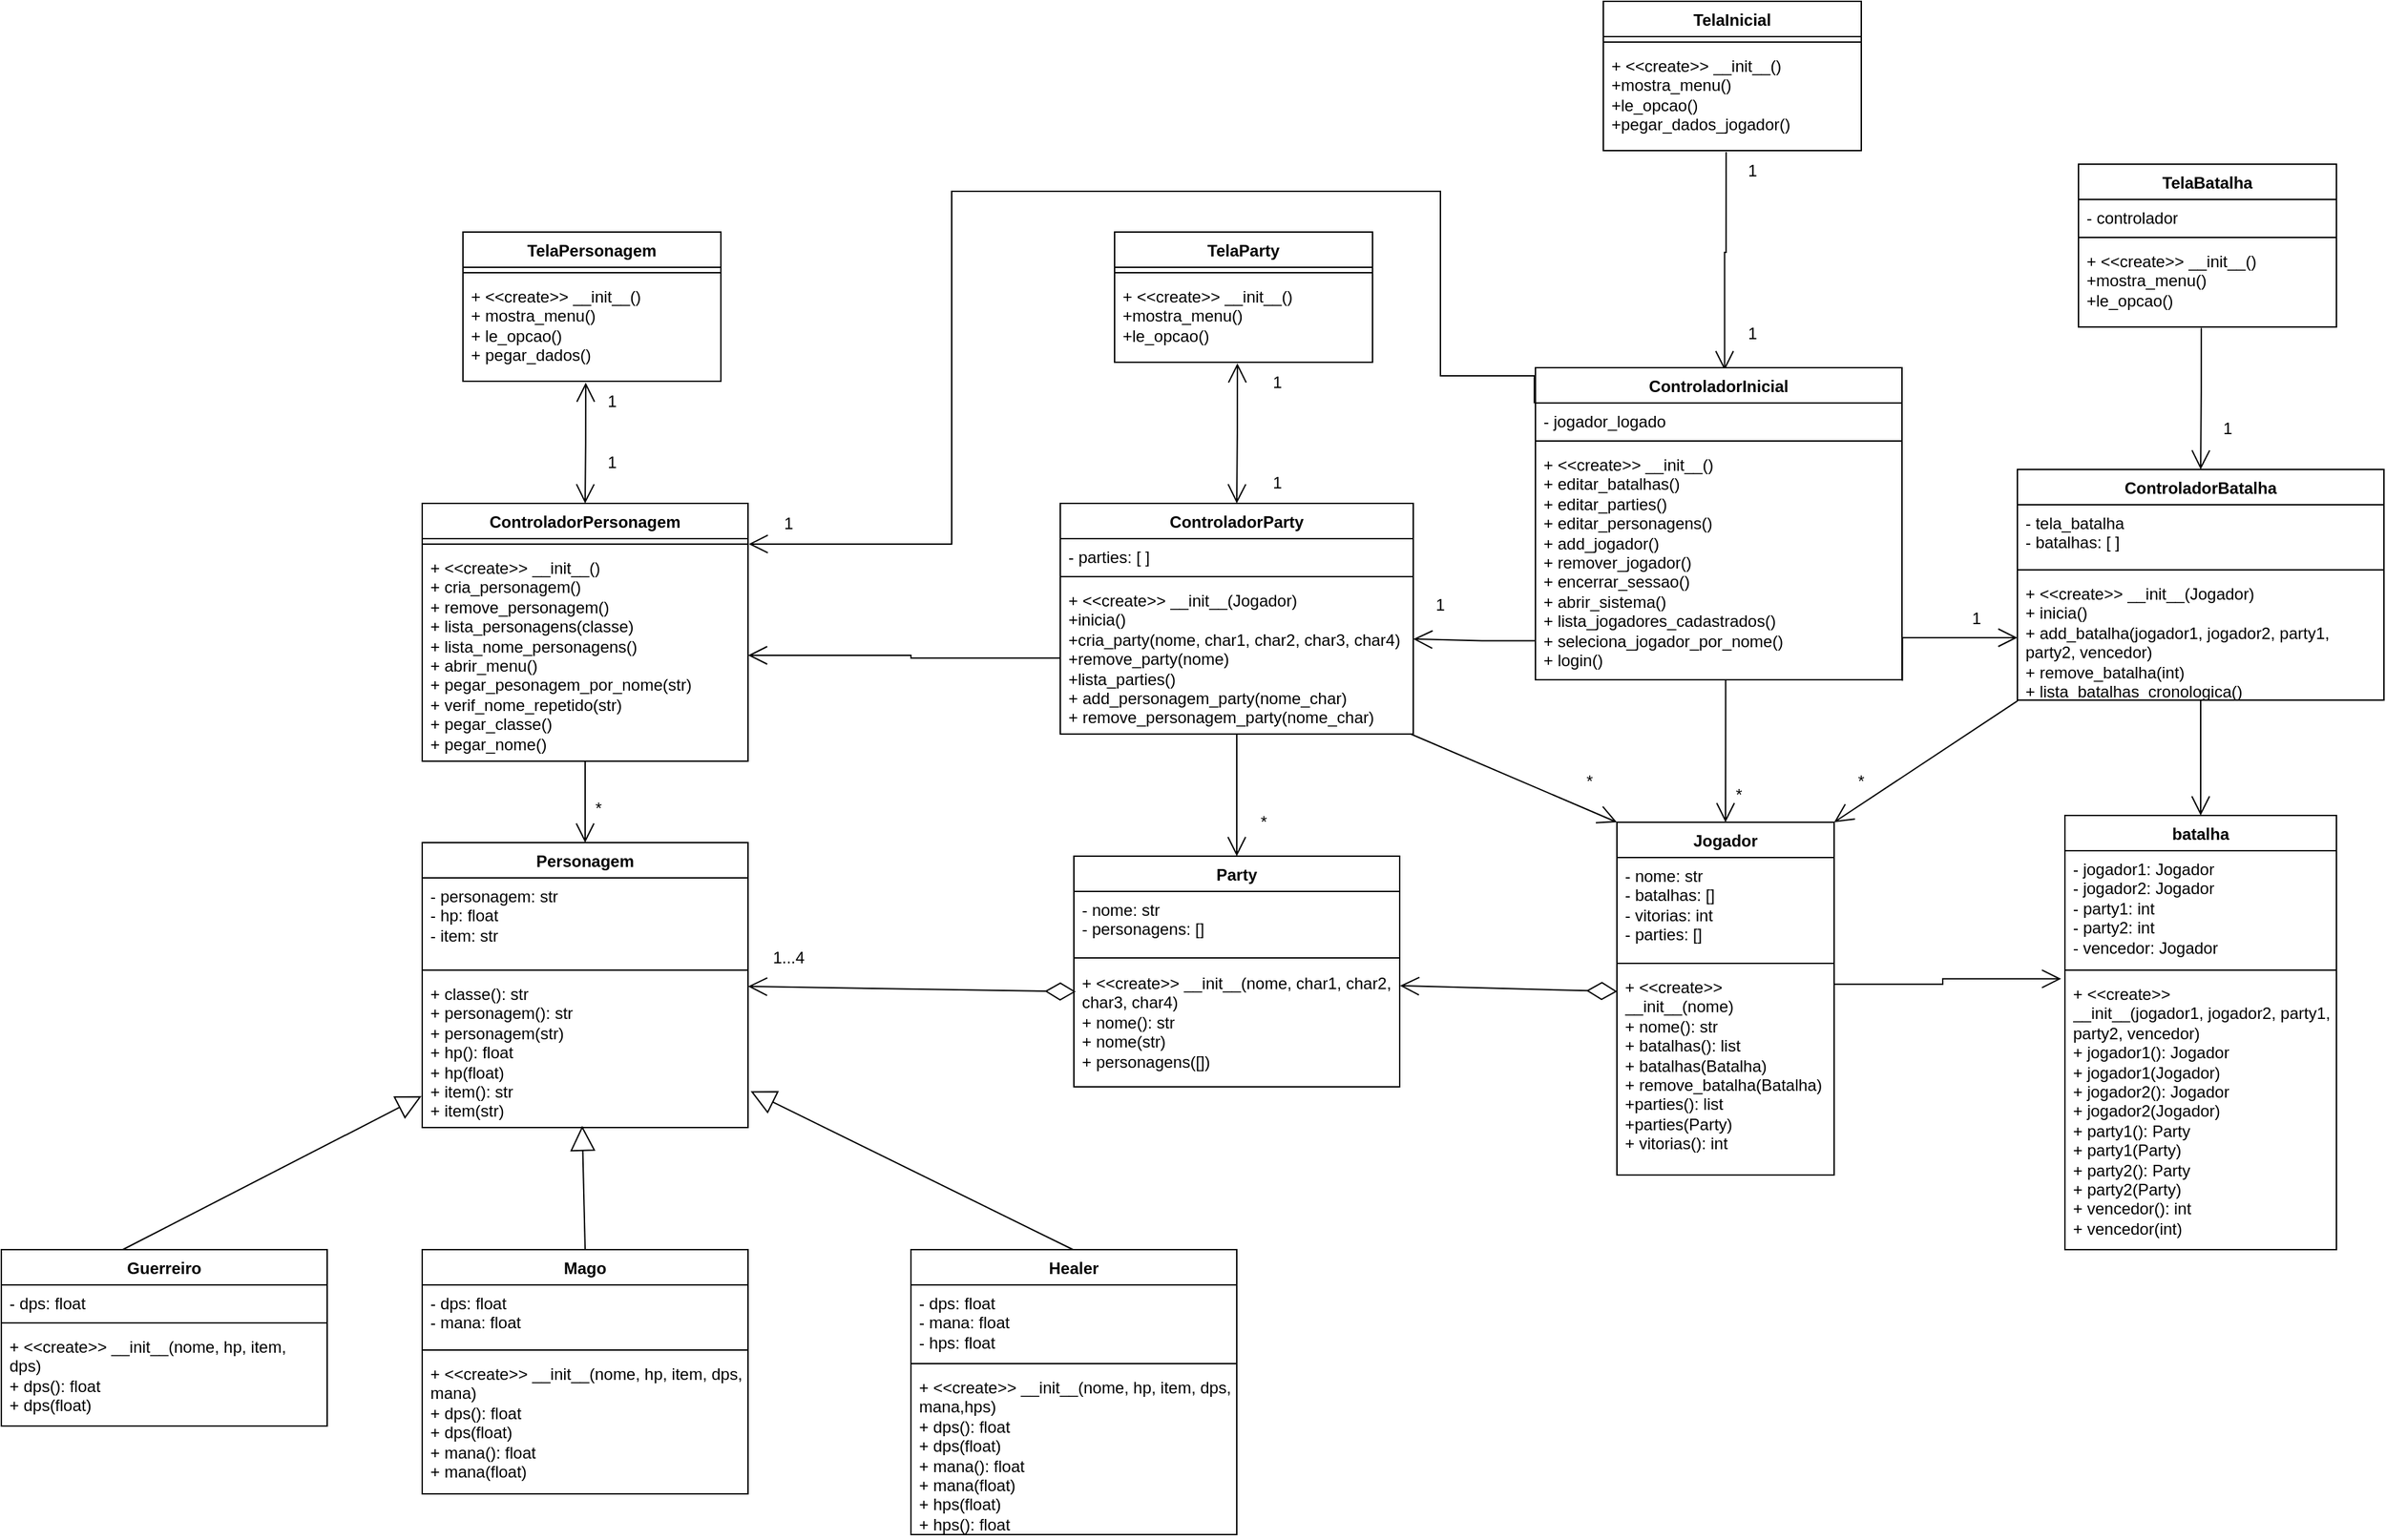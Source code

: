 <mxfile version="24.8.3">
  <diagram name="Page-1" id="9uuTMXfaQPbUBSlBJKwn">
    <mxGraphModel dx="1197" dy="1914" grid="1" gridSize="10" guides="1" tooltips="1" connect="1" arrows="1" fold="1" page="1" pageScale="1" pageWidth="850" pageHeight="1100" math="0" shadow="0">
      <root>
        <mxCell id="0" />
        <mxCell id="1" parent="0" />
        <mxCell id="I01GNPKx7OFhs-Z_X_bF-1" value="Personagem" style="swimlane;fontStyle=1;align=center;verticalAlign=top;childLayout=stackLayout;horizontal=1;startSize=26;horizontalStack=0;resizeParent=1;resizeParentMax=0;resizeLast=0;collapsible=1;marginBottom=0;whiteSpace=wrap;html=1;" parent="1" vertex="1">
          <mxGeometry x="380" y="220" width="240" height="210" as="geometry" />
        </mxCell>
        <mxCell id="I01GNPKx7OFhs-Z_X_bF-2" value="- personagem: str&lt;div&gt;&lt;div&gt;- hp: float&lt;/div&gt;&lt;div&gt;- item: str&lt;/div&gt;&lt;/div&gt;" style="text;strokeColor=none;fillColor=none;align=left;verticalAlign=top;spacingLeft=4;spacingRight=4;overflow=hidden;rotatable=0;points=[[0,0.5],[1,0.5]];portConstraint=eastwest;whiteSpace=wrap;html=1;" parent="I01GNPKx7OFhs-Z_X_bF-1" vertex="1">
          <mxGeometry y="26" width="240" height="64" as="geometry" />
        </mxCell>
        <mxCell id="I01GNPKx7OFhs-Z_X_bF-3" value="" style="line;strokeWidth=1;fillColor=none;align=left;verticalAlign=middle;spacingTop=-1;spacingLeft=3;spacingRight=3;rotatable=0;labelPosition=right;points=[];portConstraint=eastwest;strokeColor=inherit;" parent="I01GNPKx7OFhs-Z_X_bF-1" vertex="1">
          <mxGeometry y="90" width="240" height="8" as="geometry" />
        </mxCell>
        <mxCell id="I01GNPKx7OFhs-Z_X_bF-4" value="&lt;div&gt;&lt;div&gt;+ classe(): str&lt;/div&gt;&lt;/div&gt;&lt;div&gt;+ personagem(): str&lt;/div&gt;&lt;div&gt;+ personagem(str)&lt;/div&gt;&lt;div&gt;+                       hp(): float&lt;div&gt;+             hp(float)&lt;/div&gt;&lt;/div&gt;&lt;div&gt;+     item(): str&lt;div&gt;+   item(str)&lt;/div&gt;&lt;/div&gt;" style="text;strokeColor=none;fillColor=none;align=left;verticalAlign=top;spacingLeft=4;spacingRight=4;overflow=hidden;rotatable=0;points=[[0,0.5],[1,0.5]];portConstraint=eastwest;whiteSpace=wrap;html=1;" parent="I01GNPKx7OFhs-Z_X_bF-1" vertex="1">
          <mxGeometry y="98" width="240" height="112" as="geometry" />
        </mxCell>
        <mxCell id="I01GNPKx7OFhs-Z_X_bF-5" value="Jogador" style="swimlane;fontStyle=1;align=center;verticalAlign=top;childLayout=stackLayout;horizontal=1;startSize=26;horizontalStack=0;resizeParent=1;resizeParentMax=0;resizeLast=0;collapsible=1;marginBottom=0;whiteSpace=wrap;html=1;" parent="1" vertex="1">
          <mxGeometry x="1260" y="205" width="160" height="260" as="geometry" />
        </mxCell>
        <mxCell id="I01GNPKx7OFhs-Z_X_bF-6" value="- nome: str&lt;div&gt;- batalhas: []&lt;/div&gt;&lt;div&gt;- vitorias: int&lt;/div&gt;&lt;div&gt;- parties: []&lt;/div&gt;" style="text;strokeColor=none;fillColor=none;align=left;verticalAlign=top;spacingLeft=4;spacingRight=4;overflow=hidden;rotatable=0;points=[[0,0.5],[1,0.5]];portConstraint=eastwest;whiteSpace=wrap;html=1;" parent="I01GNPKx7OFhs-Z_X_bF-5" vertex="1">
          <mxGeometry y="26" width="160" height="74" as="geometry" />
        </mxCell>
        <mxCell id="I01GNPKx7OFhs-Z_X_bF-7" value="" style="line;strokeWidth=1;fillColor=none;align=left;verticalAlign=middle;spacingTop=-1;spacingLeft=3;spacingRight=3;rotatable=0;labelPosition=right;points=[];portConstraint=eastwest;strokeColor=inherit;" parent="I01GNPKx7OFhs-Z_X_bF-5" vertex="1">
          <mxGeometry y="100" width="160" height="8" as="geometry" />
        </mxCell>
        <mxCell id="I01GNPKx7OFhs-Z_X_bF-8" value="&lt;div&gt;+ &amp;lt;&amp;lt;create&amp;gt;&amp;gt;&lt;/div&gt;&lt;div&gt;&lt;span style=&quot;background-color: initial;&quot;&gt;__init__(nome)&lt;/span&gt;&lt;/div&gt;&lt;div&gt;+ nome(): str&lt;/div&gt;&lt;div&gt;+ batalhas(): list&lt;/div&gt;&lt;div&gt;+ batalhas(Batalha)&lt;br&gt;&lt;/div&gt;&lt;div&gt;+ remove_batalha(Batalha)&lt;/div&gt;&lt;div&gt;+parties(): list&lt;/div&gt;&lt;div&gt;+parties(Party)&lt;br&gt;&lt;/div&gt;&lt;div&gt;+ vitorias(): int&lt;/div&gt;" style="text;strokeColor=none;fillColor=none;align=left;verticalAlign=top;spacingLeft=4;spacingRight=4;overflow=hidden;rotatable=0;points=[[0,0.5],[1,0.5]];portConstraint=eastwest;whiteSpace=wrap;html=1;" parent="I01GNPKx7OFhs-Z_X_bF-5" vertex="1">
          <mxGeometry y="108" width="160" height="152" as="geometry" />
        </mxCell>
        <mxCell id="I01GNPKx7OFhs-Z_X_bF-9" value="Party" style="swimlane;fontStyle=1;align=center;verticalAlign=top;childLayout=stackLayout;horizontal=1;startSize=26;horizontalStack=0;resizeParent=1;resizeParentMax=0;resizeLast=0;collapsible=1;marginBottom=0;whiteSpace=wrap;html=1;" parent="1" vertex="1">
          <mxGeometry x="860" y="230" width="240" height="170" as="geometry" />
        </mxCell>
        <mxCell id="I01GNPKx7OFhs-Z_X_bF-10" value="- nome: str&lt;div&gt;- personagens: []&lt;/div&gt;" style="text;strokeColor=none;fillColor=none;align=left;verticalAlign=top;spacingLeft=4;spacingRight=4;overflow=hidden;rotatable=0;points=[[0,0.5],[1,0.5]];portConstraint=eastwest;whiteSpace=wrap;html=1;" parent="I01GNPKx7OFhs-Z_X_bF-9" vertex="1">
          <mxGeometry y="26" width="240" height="44" as="geometry" />
        </mxCell>
        <mxCell id="I01GNPKx7OFhs-Z_X_bF-11" value="" style="line;strokeWidth=1;fillColor=none;align=left;verticalAlign=middle;spacingTop=-1;spacingLeft=3;spacingRight=3;rotatable=0;labelPosition=right;points=[];portConstraint=eastwest;strokeColor=inherit;" parent="I01GNPKx7OFhs-Z_X_bF-9" vertex="1">
          <mxGeometry y="70" width="240" height="10" as="geometry" />
        </mxCell>
        <mxCell id="I01GNPKx7OFhs-Z_X_bF-12" value="&lt;div&gt;+ &amp;lt;&amp;lt;create&amp;gt;&amp;gt; &lt;span style=&quot;background-color: initial;&quot;&gt;__init__(nome, char1, char2, char3, char4)&lt;/span&gt;&lt;/div&gt;&lt;div&gt;+ nome(): str&lt;/div&gt;&lt;div&gt;+ nome(str)&lt;/div&gt;&lt;div&gt;+ personagens([])&lt;/div&gt;" style="text;strokeColor=none;fillColor=none;align=left;verticalAlign=top;spacingLeft=4;spacingRight=4;overflow=hidden;rotatable=0;points=[[0,0.5],[1,0.5]];portConstraint=eastwest;whiteSpace=wrap;html=1;" parent="I01GNPKx7OFhs-Z_X_bF-9" vertex="1">
          <mxGeometry y="80" width="240" height="90" as="geometry" />
        </mxCell>
        <mxCell id="I01GNPKx7OFhs-Z_X_bF-13" value="batalha" style="swimlane;fontStyle=1;align=center;verticalAlign=top;childLayout=stackLayout;horizontal=1;startSize=26;horizontalStack=0;resizeParent=1;resizeParentMax=0;resizeLast=0;collapsible=1;marginBottom=0;whiteSpace=wrap;html=1;" parent="1" vertex="1">
          <mxGeometry x="1590" y="200" width="200" height="320" as="geometry" />
        </mxCell>
        <mxCell id="I01GNPKx7OFhs-Z_X_bF-14" value="- jogador1: Jogador&lt;div&gt;- jogador2: Jogador&lt;/div&gt;&lt;div&gt;- party1: int&lt;/div&gt;&lt;div&gt;- party2: int&lt;/div&gt;&lt;div&gt;- vencedor: Jogador&lt;/div&gt;&lt;div&gt;&lt;br&gt;&lt;div&gt;&lt;br&gt;&lt;/div&gt;&lt;/div&gt;" style="text;strokeColor=none;fillColor=none;align=left;verticalAlign=top;spacingLeft=4;spacingRight=4;overflow=hidden;rotatable=0;points=[[0,0.5],[1,0.5]];portConstraint=eastwest;whiteSpace=wrap;html=1;" parent="I01GNPKx7OFhs-Z_X_bF-13" vertex="1">
          <mxGeometry y="26" width="200" height="84" as="geometry" />
        </mxCell>
        <mxCell id="I01GNPKx7OFhs-Z_X_bF-15" value="" style="line;strokeWidth=1;fillColor=none;align=left;verticalAlign=middle;spacingTop=-1;spacingLeft=3;spacingRight=3;rotatable=0;labelPosition=right;points=[];portConstraint=eastwest;strokeColor=inherit;" parent="I01GNPKx7OFhs-Z_X_bF-13" vertex="1">
          <mxGeometry y="110" width="200" height="8" as="geometry" />
        </mxCell>
        <mxCell id="I01GNPKx7OFhs-Z_X_bF-16" value="&lt;div&gt;+ &amp;lt;&amp;lt;create&amp;gt;&amp;gt;&lt;/div&gt;&lt;div&gt;&lt;span style=&quot;background-color: initial;&quot;&gt;__init__(jogador1, jogador2, party1, party2, vencedor)&lt;/span&gt;&lt;/div&gt;&lt;div&gt;&lt;span style=&quot;background-color: initial;&quot;&gt;+ jogador1(): Jogador&lt;/span&gt;&lt;/div&gt;+ jogador1(Jogador)&lt;div&gt;+ jogador2(): Jogador&lt;/div&gt;+ jogador2(Jogador)&lt;div&gt;+ party1(): Party&lt;/div&gt;&lt;div&gt;&lt;span style=&quot;background-color: initial;&quot;&gt;+ party1(Party&lt;/span&gt;&lt;span style=&quot;background-color: initial;&quot;&gt;)&lt;/span&gt;&lt;/div&gt;&lt;div&gt;+ party2(): Party&lt;/div&gt;&lt;div&gt;&lt;span style=&quot;background-color: initial;&quot;&gt;+ party2(Party&lt;/span&gt;&lt;span style=&quot;background-color: initial;&quot;&gt;)&lt;/span&gt;&lt;/div&gt;+ vencedor(): int&lt;div&gt;+ vencedor(int)&lt;/div&gt;&lt;div&gt;&lt;br&gt;&lt;div&gt;&lt;br&gt;&lt;/div&gt;&lt;/div&gt;&lt;div&gt;&lt;span style=&quot;background-color: initial;&quot;&gt;&lt;br&gt;&lt;/span&gt;&lt;/div&gt;&lt;div&gt;&lt;span style=&quot;background-color: initial;&quot;&gt;&lt;br&gt;&lt;/span&gt;&lt;/div&gt;" style="text;strokeColor=none;fillColor=none;align=left;verticalAlign=top;spacingLeft=4;spacingRight=4;overflow=hidden;rotatable=0;points=[[0,0.5],[1,0.5]];portConstraint=eastwest;whiteSpace=wrap;html=1;" parent="I01GNPKx7OFhs-Z_X_bF-13" vertex="1">
          <mxGeometry y="118" width="200" height="202" as="geometry" />
        </mxCell>
        <mxCell id="I01GNPKx7OFhs-Z_X_bF-17" value="Guerreiro" style="swimlane;fontStyle=1;align=center;verticalAlign=top;childLayout=stackLayout;horizontal=1;startSize=26;horizontalStack=0;resizeParent=1;resizeParentMax=0;resizeLast=0;collapsible=1;marginBottom=0;whiteSpace=wrap;html=1;" parent="1" vertex="1">
          <mxGeometry x="70" y="520" width="240" height="130" as="geometry" />
        </mxCell>
        <mxCell id="I01GNPKx7OFhs-Z_X_bF-18" value="- dps: float" style="text;strokeColor=none;fillColor=none;align=left;verticalAlign=top;spacingLeft=4;spacingRight=4;overflow=hidden;rotatable=0;points=[[0,0.5],[1,0.5]];portConstraint=eastwest;whiteSpace=wrap;html=1;" parent="I01GNPKx7OFhs-Z_X_bF-17" vertex="1">
          <mxGeometry y="26" width="240" height="24" as="geometry" />
        </mxCell>
        <mxCell id="I01GNPKx7OFhs-Z_X_bF-19" value="" style="line;strokeWidth=1;fillColor=none;align=left;verticalAlign=middle;spacingTop=-1;spacingLeft=3;spacingRight=3;rotatable=0;labelPosition=right;points=[];portConstraint=eastwest;strokeColor=inherit;" parent="I01GNPKx7OFhs-Z_X_bF-17" vertex="1">
          <mxGeometry y="50" width="240" height="8" as="geometry" />
        </mxCell>
        <mxCell id="I01GNPKx7OFhs-Z_X_bF-20" value="&lt;div&gt;+ &amp;lt;&amp;lt;create&amp;gt;&amp;gt; __init__(nome, hp, item, dps)&lt;/div&gt;&lt;div&gt;+ dps(): float&lt;/div&gt;&lt;div&gt;+ dps(float)&lt;/div&gt;" style="text;strokeColor=none;fillColor=none;align=left;verticalAlign=top;spacingLeft=4;spacingRight=4;overflow=hidden;rotatable=0;points=[[0,0.5],[1,0.5]];portConstraint=eastwest;whiteSpace=wrap;html=1;" parent="I01GNPKx7OFhs-Z_X_bF-17" vertex="1">
          <mxGeometry y="58" width="240" height="72" as="geometry" />
        </mxCell>
        <mxCell id="I01GNPKx7OFhs-Z_X_bF-21" value="Mago" style="swimlane;fontStyle=1;align=center;verticalAlign=top;childLayout=stackLayout;horizontal=1;startSize=26;horizontalStack=0;resizeParent=1;resizeParentMax=0;resizeLast=0;collapsible=1;marginBottom=0;whiteSpace=wrap;html=1;" parent="1" vertex="1">
          <mxGeometry x="380" y="520" width="240" height="180" as="geometry" />
        </mxCell>
        <mxCell id="I01GNPKx7OFhs-Z_X_bF-22" value="&lt;div&gt;- dps: float&lt;/div&gt;&lt;div&gt;- mana: float&lt;/div&gt;" style="text;strokeColor=none;fillColor=none;align=left;verticalAlign=top;spacingLeft=4;spacingRight=4;overflow=hidden;rotatable=0;points=[[0,0.5],[1,0.5]];portConstraint=eastwest;whiteSpace=wrap;html=1;" parent="I01GNPKx7OFhs-Z_X_bF-21" vertex="1">
          <mxGeometry y="26" width="240" height="44" as="geometry" />
        </mxCell>
        <mxCell id="I01GNPKx7OFhs-Z_X_bF-23" value="" style="line;strokeWidth=1;fillColor=none;align=left;verticalAlign=middle;spacingTop=-1;spacingLeft=3;spacingRight=3;rotatable=0;labelPosition=right;points=[];portConstraint=eastwest;strokeColor=inherit;" parent="I01GNPKx7OFhs-Z_X_bF-21" vertex="1">
          <mxGeometry y="70" width="240" height="8" as="geometry" />
        </mxCell>
        <mxCell id="I01GNPKx7OFhs-Z_X_bF-24" value="&lt;div&gt;+ &amp;lt;&amp;lt;create&amp;gt;&amp;gt; __init__(nome, hp, item, dps, mana)&lt;/div&gt;&lt;div&gt;+ dps(): float&lt;/div&gt;&lt;div&gt;+ dps(float)&lt;/div&gt;&lt;div&gt;+ mana(): float&lt;/div&gt;&lt;div&gt;+ mana(float)&lt;/div&gt;" style="text;strokeColor=none;fillColor=none;align=left;verticalAlign=top;spacingLeft=4;spacingRight=4;overflow=hidden;rotatable=0;points=[[0,0.5],[1,0.5]];portConstraint=eastwest;whiteSpace=wrap;html=1;" parent="I01GNPKx7OFhs-Z_X_bF-21" vertex="1">
          <mxGeometry y="78" width="240" height="102" as="geometry" />
        </mxCell>
        <mxCell id="I01GNPKx7OFhs-Z_X_bF-25" value="Healer" style="swimlane;fontStyle=1;align=center;verticalAlign=top;childLayout=stackLayout;horizontal=1;startSize=26;horizontalStack=0;resizeParent=1;resizeParentMax=0;resizeLast=0;collapsible=1;marginBottom=0;whiteSpace=wrap;html=1;" parent="1" vertex="1">
          <mxGeometry x="740" y="520" width="240" height="210" as="geometry" />
        </mxCell>
        <mxCell id="I01GNPKx7OFhs-Z_X_bF-26" value="- dps: float&lt;div&gt;- mana: float&lt;/div&gt;&lt;div&gt;- hps: float&lt;/div&gt;" style="text;strokeColor=none;fillColor=none;align=left;verticalAlign=top;spacingLeft=4;spacingRight=4;overflow=hidden;rotatable=0;points=[[0,0.5],[1,0.5]];portConstraint=eastwest;whiteSpace=wrap;html=1;" parent="I01GNPKx7OFhs-Z_X_bF-25" vertex="1">
          <mxGeometry y="26" width="240" height="54" as="geometry" />
        </mxCell>
        <mxCell id="I01GNPKx7OFhs-Z_X_bF-27" value="" style="line;strokeWidth=1;fillColor=none;align=left;verticalAlign=middle;spacingTop=-1;spacingLeft=3;spacingRight=3;rotatable=0;labelPosition=right;points=[];portConstraint=eastwest;strokeColor=inherit;" parent="I01GNPKx7OFhs-Z_X_bF-25" vertex="1">
          <mxGeometry y="80" width="240" height="8" as="geometry" />
        </mxCell>
        <mxCell id="I01GNPKx7OFhs-Z_X_bF-28" value="&lt;div&gt;+ &amp;lt;&amp;lt;create&amp;gt;&amp;gt; __init__(nome, hp, item, dps, mana,hps)&lt;/div&gt;&lt;div&gt;+ dps(): float&lt;/div&gt;&lt;div&gt;+ dps(float)&lt;/div&gt;&lt;div&gt;+ mana(): float&lt;/div&gt;&lt;div&gt;+ mana(float)&lt;/div&gt;&lt;div&gt;+ hps(float)&lt;/div&gt;&lt;div&gt;+ hps(): float&lt;/div&gt;" style="text;strokeColor=none;fillColor=none;align=left;verticalAlign=top;spacingLeft=4;spacingRight=4;overflow=hidden;rotatable=0;points=[[0,0.5],[1,0.5]];portConstraint=eastwest;whiteSpace=wrap;html=1;" parent="I01GNPKx7OFhs-Z_X_bF-25" vertex="1">
          <mxGeometry y="88" width="240" height="122" as="geometry" />
        </mxCell>
        <mxCell id="I01GNPKx7OFhs-Z_X_bF-29" value="" style="endArrow=block;endSize=16;endFill=0;html=1;rounded=0;exitX=0.5;exitY=0;exitDx=0;exitDy=0;entryX=0.491;entryY=0.989;entryDx=0;entryDy=0;entryPerimeter=0;" parent="1" source="I01GNPKx7OFhs-Z_X_bF-21" target="I01GNPKx7OFhs-Z_X_bF-4" edge="1">
          <mxGeometry x="0.096" width="160" relative="1" as="geometry">
            <mxPoint x="510" y="520" as="sourcePoint" />
            <mxPoint x="500" y="447" as="targetPoint" />
            <mxPoint as="offset" />
          </mxGeometry>
        </mxCell>
        <mxCell id="I01GNPKx7OFhs-Z_X_bF-30" value="" style="endArrow=block;endSize=16;endFill=0;html=1;rounded=0;exitX=0.5;exitY=0;exitDx=0;exitDy=0;entryX=1.008;entryY=0.761;entryDx=0;entryDy=0;entryPerimeter=0;" parent="1" target="I01GNPKx7OFhs-Z_X_bF-4" edge="1">
          <mxGeometry x="0.096" width="160" relative="1" as="geometry">
            <mxPoint x="859.41" y="520" as="sourcePoint" />
            <mxPoint x="859.41" y="447" as="targetPoint" />
            <mxPoint as="offset" />
          </mxGeometry>
        </mxCell>
        <mxCell id="I01GNPKx7OFhs-Z_X_bF-31" value="" style="endArrow=block;endSize=16;endFill=0;html=1;rounded=0;exitX=0.5;exitY=0;exitDx=0;exitDy=0;entryX=-0.002;entryY=0.793;entryDx=0;entryDy=0;entryPerimeter=0;" parent="1" target="I01GNPKx7OFhs-Z_X_bF-4" edge="1">
          <mxGeometry x="0.096" width="160" relative="1" as="geometry">
            <mxPoint x="159.41" y="520" as="sourcePoint" />
            <mxPoint x="380" y="420" as="targetPoint" />
            <mxPoint as="offset" />
          </mxGeometry>
        </mxCell>
        <mxCell id="I01GNPKx7OFhs-Z_X_bF-33" value="" style="endArrow=open;endFill=1;endSize=12;html=1;rounded=0;exitX=0.006;exitY=0.221;exitDx=0;exitDy=0;exitPerimeter=0;entryX=1;entryY=0.071;entryDx=0;entryDy=0;entryPerimeter=0;startArrow=diamondThin;startFill=0;startSize=20;" parent="1" source="I01GNPKx7OFhs-Z_X_bF-12" target="I01GNPKx7OFhs-Z_X_bF-4" edge="1">
          <mxGeometry width="160" relative="1" as="geometry">
            <mxPoint x="620" y="310" as="sourcePoint" />
            <mxPoint x="660" y="250" as="targetPoint" />
          </mxGeometry>
        </mxCell>
        <mxCell id="eBic_lKVfTuGBOPK4Cbq-3" value="1...4" style="text;html=1;align=center;verticalAlign=middle;whiteSpace=wrap;rounded=0;" parent="1" vertex="1">
          <mxGeometry x="620" y="290" width="60" height="30" as="geometry" />
        </mxCell>
        <mxCell id="eBic_lKVfTuGBOPK4Cbq-4" value="" style="endArrow=diamondThin;startArrow=open;html=1;rounded=0;entryX=0.002;entryY=0.11;entryDx=0;entryDy=0;entryPerimeter=0;exitX=1.001;exitY=0.172;exitDx=0;exitDy=0;exitPerimeter=0;endFill=0;endSize=20;startFill=0;startSize=12;" parent="1" source="I01GNPKx7OFhs-Z_X_bF-12" target="I01GNPKx7OFhs-Z_X_bF-8" edge="1">
          <mxGeometry width="50" height="50" relative="1" as="geometry">
            <mxPoint x="1090" y="370" as="sourcePoint" />
            <mxPoint x="1140" y="320" as="targetPoint" />
          </mxGeometry>
        </mxCell>
        <mxCell id="eBic_lKVfTuGBOPK4Cbq-9" style="edgeStyle=orthogonalEdgeStyle;rounded=0;orthogonalLoop=1;jettySize=auto;html=1;exitX=0.997;exitY=0.075;exitDx=0;exitDy=0;endArrow=open;endFill=0;startSize=12;endSize=12;exitPerimeter=0;entryX=-0.014;entryY=0.012;entryDx=0;entryDy=0;entryPerimeter=0;" parent="1" source="I01GNPKx7OFhs-Z_X_bF-8" target="I01GNPKx7OFhs-Z_X_bF-16" edge="1">
          <mxGeometry relative="1" as="geometry">
            <mxPoint x="1420" y="310" as="sourcePoint" />
            <mxPoint x="1590" y="310" as="targetPoint" />
          </mxGeometry>
        </mxCell>
        <mxCell id="eBic_lKVfTuGBOPK4Cbq-13" value="TelaPersonagem" style="swimlane;fontStyle=1;align=center;verticalAlign=top;childLayout=stackLayout;horizontal=1;startSize=26;horizontalStack=0;resizeParent=1;resizeParentMax=0;resizeLast=0;collapsible=1;marginBottom=0;whiteSpace=wrap;html=1;" parent="1" vertex="1">
          <mxGeometry x="410" y="-230" width="190" height="110" as="geometry" />
        </mxCell>
        <mxCell id="eBic_lKVfTuGBOPK4Cbq-15" value="" style="line;strokeWidth=1;fillColor=none;align=left;verticalAlign=middle;spacingTop=-1;spacingLeft=3;spacingRight=3;rotatable=0;labelPosition=right;points=[];portConstraint=eastwest;strokeColor=inherit;" parent="eBic_lKVfTuGBOPK4Cbq-13" vertex="1">
          <mxGeometry y="26" width="190" height="8" as="geometry" />
        </mxCell>
        <mxCell id="eBic_lKVfTuGBOPK4Cbq-16" value="&lt;div&gt;+ &amp;lt;&amp;lt;create&amp;gt;&amp;gt; &lt;span style=&quot;background-color: initial;&quot;&gt;__init__()&lt;/span&gt;&lt;/div&gt;&lt;div&gt;+ mostra_menu()&lt;/div&gt;&lt;div&gt;&lt;div&gt;+ le_opcao()&lt;/div&gt;&lt;div&gt;+ pegar_dados()&lt;br&gt;&lt;/div&gt;&lt;/div&gt;&lt;div&gt;&lt;br&gt;&lt;/div&gt;" style="text;strokeColor=none;fillColor=none;align=left;verticalAlign=top;spacingLeft=4;spacingRight=4;overflow=hidden;rotatable=0;points=[[0,0.5],[1,0.5]];portConstraint=eastwest;whiteSpace=wrap;html=1;" parent="eBic_lKVfTuGBOPK4Cbq-13" vertex="1">
          <mxGeometry y="34" width="190" height="76" as="geometry" />
        </mxCell>
        <mxCell id="eBic_lKVfTuGBOPK4Cbq-17" value="ControladorPersonagem" style="swimlane;fontStyle=1;align=center;verticalAlign=top;childLayout=stackLayout;horizontal=1;startSize=26;horizontalStack=0;resizeParent=1;resizeParentMax=0;resizeLast=0;collapsible=1;marginBottom=0;whiteSpace=wrap;html=1;" parent="1" vertex="1">
          <mxGeometry x="380" y="-30" width="240" height="190" as="geometry" />
        </mxCell>
        <mxCell id="eBic_lKVfTuGBOPK4Cbq-19" value="" style="line;strokeWidth=1;fillColor=none;align=left;verticalAlign=middle;spacingTop=-1;spacingLeft=3;spacingRight=3;rotatable=0;labelPosition=right;points=[];portConstraint=eastwest;strokeColor=inherit;" parent="eBic_lKVfTuGBOPK4Cbq-17" vertex="1">
          <mxGeometry y="26" width="240" height="8" as="geometry" />
        </mxCell>
        <mxCell id="eBic_lKVfTuGBOPK4Cbq-20" value="&lt;div&gt;+ &amp;lt;&amp;lt;create&amp;gt;&amp;gt; &lt;span style=&quot;background-color: initial;&quot;&gt;__init__()&lt;/span&gt;&lt;/div&gt;&lt;div&gt;+ cria_personagem()&lt;/div&gt;&lt;div&gt;&lt;div&gt;+ remove_personagem()&lt;/div&gt;&lt;div&gt;+ lista_personagens(classe)&lt;/div&gt;&lt;div&gt;+ lista_nome_personagens()&lt;/div&gt;&lt;div&gt;+ abrir_menu()&lt;/div&gt;&lt;div&gt;+ pegar_pesonagem_por_nome(str)&lt;/div&gt;&lt;div&gt;+ verif_nome_repetido(str)&lt;/div&gt;&lt;div&gt;+ pegar_classe()&lt;/div&gt;&lt;div&gt;+ pegar_nome()&lt;br&gt;&lt;/div&gt;&lt;/div&gt;&lt;div&gt;&lt;br&gt;&lt;/div&gt;" style="text;strokeColor=none;fillColor=none;align=left;verticalAlign=top;spacingLeft=4;spacingRight=4;overflow=hidden;rotatable=0;points=[[0,0.5],[1,0.5]];portConstraint=eastwest;whiteSpace=wrap;html=1;" parent="eBic_lKVfTuGBOPK4Cbq-17" vertex="1">
          <mxGeometry y="34" width="240" height="156" as="geometry" />
        </mxCell>
        <mxCell id="eBic_lKVfTuGBOPK4Cbq-21" style="edgeStyle=orthogonalEdgeStyle;rounded=0;orthogonalLoop=1;jettySize=auto;html=1;exitX=0.5;exitY=1;exitDx=0;exitDy=0;endArrow=open;endFill=0;startSize=12;endSize=12;" parent="1" source="eBic_lKVfTuGBOPK4Cbq-17" target="I01GNPKx7OFhs-Z_X_bF-1" edge="1">
          <mxGeometry relative="1" as="geometry">
            <mxPoint x="430" y="180" as="sourcePoint" />
            <mxPoint x="600" y="180" as="targetPoint" />
          </mxGeometry>
        </mxCell>
        <mxCell id="eBic_lKVfTuGBOPK4Cbq-22" style="edgeStyle=orthogonalEdgeStyle;rounded=0;orthogonalLoop=1;jettySize=auto;html=1;exitX=0.476;exitY=1.013;exitDx=0;exitDy=0;endArrow=open;endFill=0;startSize=12;endSize=12;exitPerimeter=0;entryX=0.5;entryY=0;entryDx=0;entryDy=0;startArrow=open;startFill=0;" parent="1" source="eBic_lKVfTuGBOPK4Cbq-16" target="eBic_lKVfTuGBOPK4Cbq-17" edge="1">
          <mxGeometry relative="1" as="geometry">
            <mxPoint x="499.66" y="-120" as="sourcePoint" />
            <mxPoint x="500" y="-50" as="targetPoint" />
          </mxGeometry>
        </mxCell>
        <mxCell id="eBic_lKVfTuGBOPK4Cbq-33" value="TelaParty" style="swimlane;fontStyle=1;align=center;verticalAlign=top;childLayout=stackLayout;horizontal=1;startSize=26;horizontalStack=0;resizeParent=1;resizeParentMax=0;resizeLast=0;collapsible=1;marginBottom=0;whiteSpace=wrap;html=1;" parent="1" vertex="1">
          <mxGeometry x="890" y="-230" width="190" height="96" as="geometry" />
        </mxCell>
        <mxCell id="eBic_lKVfTuGBOPK4Cbq-35" value="" style="line;strokeWidth=1;fillColor=none;align=left;verticalAlign=middle;spacingTop=-1;spacingLeft=3;spacingRight=3;rotatable=0;labelPosition=right;points=[];portConstraint=eastwest;strokeColor=inherit;" parent="eBic_lKVfTuGBOPK4Cbq-33" vertex="1">
          <mxGeometry y="26" width="190" height="8" as="geometry" />
        </mxCell>
        <mxCell id="eBic_lKVfTuGBOPK4Cbq-36" value="&lt;div&gt;+ &amp;lt;&amp;lt;create&amp;gt;&amp;gt; &lt;span style=&quot;background-color: initial;&quot;&gt;__init__()&lt;/span&gt;&lt;/div&gt;&lt;div&gt;+mostra_menu()&lt;/div&gt;&lt;div&gt;&lt;div&gt;+le_opcao()&lt;/div&gt;&lt;/div&gt;&lt;div&gt;&lt;br&gt;&lt;/div&gt;" style="text;strokeColor=none;fillColor=none;align=left;verticalAlign=top;spacingLeft=4;spacingRight=4;overflow=hidden;rotatable=0;points=[[0,0.5],[1,0.5]];portConstraint=eastwest;whiteSpace=wrap;html=1;" parent="eBic_lKVfTuGBOPK4Cbq-33" vertex="1">
          <mxGeometry y="34" width="190" height="62" as="geometry" />
        </mxCell>
        <mxCell id="eBic_lKVfTuGBOPK4Cbq-37" value="ControladorParty" style="swimlane;fontStyle=1;align=center;verticalAlign=top;childLayout=stackLayout;horizontal=1;startSize=26;horizontalStack=0;resizeParent=1;resizeParentMax=0;resizeLast=0;collapsible=1;marginBottom=0;whiteSpace=wrap;html=1;" parent="1" vertex="1">
          <mxGeometry x="850" y="-30" width="260" height="170" as="geometry" />
        </mxCell>
        <mxCell id="eBic_lKVfTuGBOPK4Cbq-38" value="&lt;div&gt;- parties: [ ]&lt;/div&gt;" style="text;strokeColor=none;fillColor=none;align=left;verticalAlign=top;spacingLeft=4;spacingRight=4;overflow=hidden;rotatable=0;points=[[0,0.5],[1,0.5]];portConstraint=eastwest;whiteSpace=wrap;html=1;" parent="eBic_lKVfTuGBOPK4Cbq-37" vertex="1">
          <mxGeometry y="26" width="260" height="24" as="geometry" />
        </mxCell>
        <mxCell id="eBic_lKVfTuGBOPK4Cbq-39" value="" style="line;strokeWidth=1;fillColor=none;align=left;verticalAlign=middle;spacingTop=-1;spacingLeft=3;spacingRight=3;rotatable=0;labelPosition=right;points=[];portConstraint=eastwest;strokeColor=inherit;" parent="eBic_lKVfTuGBOPK4Cbq-37" vertex="1">
          <mxGeometry y="50" width="260" height="8" as="geometry" />
        </mxCell>
        <mxCell id="eBic_lKVfTuGBOPK4Cbq-40" value="&lt;div&gt;+ &amp;lt;&amp;lt;create&amp;gt;&amp;gt; &lt;span style=&quot;background-color: initial;&quot;&gt;__init__(Jogador)&lt;/span&gt;&lt;/div&gt;&lt;div&gt;&lt;span style=&quot;background-color: initial;&quot;&gt;+inicia()&lt;br&gt;&lt;/span&gt;&lt;/div&gt;&lt;div&gt;+cria_party(&lt;span style=&quot;background-color: initial;&quot;&gt;nome, char1, char2, char3, char4&lt;/span&gt;)&lt;/div&gt;&lt;div&gt;&lt;div&gt;+remove_party(nome)&lt;/div&gt;&lt;div&gt;+lista_parties()&lt;/div&gt;&lt;div&gt;&lt;div&gt;+ add_personagem_party(nome_char)&lt;/div&gt;&lt;div&gt;+ remove_personagem_party(nome_char)&lt;/div&gt;&lt;/div&gt;&lt;/div&gt;&lt;div&gt;&lt;br&gt;&lt;/div&gt;" style="text;strokeColor=none;fillColor=none;align=left;verticalAlign=top;spacingLeft=4;spacingRight=4;overflow=hidden;rotatable=0;points=[[0,0.5],[1,0.5]];portConstraint=eastwest;whiteSpace=wrap;html=1;" parent="eBic_lKVfTuGBOPK4Cbq-37" vertex="1">
          <mxGeometry y="58" width="260" height="112" as="geometry" />
        </mxCell>
        <mxCell id="eBic_lKVfTuGBOPK4Cbq-41" style="edgeStyle=orthogonalEdgeStyle;rounded=0;orthogonalLoop=1;jettySize=auto;html=1;exitX=0.5;exitY=1;exitDx=0;exitDy=0;endArrow=open;endFill=0;startSize=12;endSize=12;entryX=0.5;entryY=0;entryDx=0;entryDy=0;" parent="1" source="eBic_lKVfTuGBOPK4Cbq-37" target="I01GNPKx7OFhs-Z_X_bF-9" edge="1">
          <mxGeometry relative="1" as="geometry">
            <mxPoint x="910" y="150" as="sourcePoint" />
            <mxPoint x="980" y="190" as="targetPoint" />
          </mxGeometry>
        </mxCell>
        <mxCell id="eBic_lKVfTuGBOPK4Cbq-42" style="edgeStyle=orthogonalEdgeStyle;rounded=0;orthogonalLoop=1;jettySize=auto;html=1;exitX=0.476;exitY=1.013;exitDx=0;exitDy=0;endArrow=open;endFill=0;startSize=12;endSize=12;exitPerimeter=0;entryX=0.5;entryY=0;entryDx=0;entryDy=0;startArrow=open;startFill=0;" parent="1" source="eBic_lKVfTuGBOPK4Cbq-36" target="eBic_lKVfTuGBOPK4Cbq-37" edge="1">
          <mxGeometry relative="1" as="geometry">
            <mxPoint x="979.66" y="-140" as="sourcePoint" />
            <mxPoint x="980" y="-70" as="targetPoint" />
          </mxGeometry>
        </mxCell>
        <mxCell id="eBic_lKVfTuGBOPK4Cbq-43" style="edgeStyle=orthogonalEdgeStyle;rounded=0;orthogonalLoop=1;jettySize=auto;html=1;exitX=0;exitY=0.5;exitDx=0;exitDy=0;entryX=1;entryY=0.5;entryDx=0;entryDy=0;endArrow=open;endFill=0;endSize=12;" parent="1" source="eBic_lKVfTuGBOPK4Cbq-40" target="eBic_lKVfTuGBOPK4Cbq-20" edge="1">
          <mxGeometry relative="1" as="geometry" />
        </mxCell>
        <mxCell id="eBic_lKVfTuGBOPK4Cbq-45" value="TelaInicial" style="swimlane;fontStyle=1;align=center;verticalAlign=top;childLayout=stackLayout;horizontal=1;startSize=26;horizontalStack=0;resizeParent=1;resizeParentMax=0;resizeLast=0;collapsible=1;marginBottom=0;whiteSpace=wrap;html=1;" parent="1" vertex="1">
          <mxGeometry x="1250" y="-400" width="190" height="110" as="geometry" />
        </mxCell>
        <mxCell id="eBic_lKVfTuGBOPK4Cbq-47" value="" style="line;strokeWidth=1;fillColor=none;align=left;verticalAlign=middle;spacingTop=-1;spacingLeft=3;spacingRight=3;rotatable=0;labelPosition=right;points=[];portConstraint=eastwest;strokeColor=inherit;" parent="eBic_lKVfTuGBOPK4Cbq-45" vertex="1">
          <mxGeometry y="26" width="190" height="8" as="geometry" />
        </mxCell>
        <mxCell id="eBic_lKVfTuGBOPK4Cbq-48" value="&lt;div&gt;+ &amp;lt;&amp;lt;create&amp;gt;&amp;gt; &lt;span style=&quot;background-color: initial;&quot;&gt;__init__()&lt;/span&gt;&lt;/div&gt;&lt;div&gt;+mostra_menu()&lt;/div&gt;&lt;div&gt;&lt;div&gt;+le_opcao()&lt;/div&gt;&lt;div&gt;+pegar_dados_jogador()&lt;br&gt;&lt;/div&gt;&lt;/div&gt;&lt;div&gt;&lt;br&gt;&lt;/div&gt;" style="text;strokeColor=none;fillColor=none;align=left;verticalAlign=top;spacingLeft=4;spacingRight=4;overflow=hidden;rotatable=0;points=[[0,0.5],[1,0.5]];portConstraint=eastwest;whiteSpace=wrap;html=1;" parent="eBic_lKVfTuGBOPK4Cbq-45" vertex="1">
          <mxGeometry y="34" width="190" height="76" as="geometry" />
        </mxCell>
        <mxCell id="yAO3FtN4ykVMbS2yJCu1-6" style="edgeStyle=orthogonalEdgeStyle;rounded=0;orthogonalLoop=1;jettySize=auto;html=1;exitX=-0.003;exitY=0.01;exitDx=0;exitDy=0;entryX=1.002;entryY=0.264;entryDx=0;entryDy=0;entryPerimeter=0;endArrow=open;endFill=0;startSize=12;endSize=12;exitPerimeter=0;" parent="1" source="yAO3FtN4ykVMbS2yJCu1-12" edge="1">
          <mxGeometry relative="1" as="geometry">
            <mxPoint x="620.48" y="-0.024" as="targetPoint" />
            <mxPoint x="1210" y="-114.5" as="sourcePoint" />
            <Array as="points">
              <mxPoint x="1130" y="-124" />
              <mxPoint x="1130" y="-260" />
              <mxPoint x="770" y="-260" />
              <mxPoint x="770" />
            </Array>
          </mxGeometry>
        </mxCell>
        <mxCell id="eBic_lKVfTuGBOPK4Cbq-53" style="edgeStyle=orthogonalEdgeStyle;rounded=0;orthogonalLoop=1;jettySize=auto;html=1;exitX=0.519;exitY=0.999;exitDx=0;exitDy=0;endArrow=open;endFill=0;startSize=12;endSize=12;entryX=0.5;entryY=0;entryDx=0;entryDy=0;exitPerimeter=0;" parent="1" source="yAO3FtN4ykVMbS2yJCu1-14" edge="1">
          <mxGeometry relative="1" as="geometry">
            <mxPoint x="1340" y="7" as="sourcePoint" />
            <mxPoint x="1340" y="205" as="targetPoint" />
          </mxGeometry>
        </mxCell>
        <mxCell id="eBic_lKVfTuGBOPK4Cbq-54" style="edgeStyle=orthogonalEdgeStyle;rounded=0;orthogonalLoop=1;jettySize=auto;html=1;exitX=0.476;exitY=1.013;exitDx=0;exitDy=0;endArrow=open;endFill=0;startSize=12;endSize=12;exitPerimeter=0;entryX=0.516;entryY=0.008;entryDx=0;entryDy=0;entryPerimeter=0;" parent="1" source="eBic_lKVfTuGBOPK4Cbq-48" target="yAO3FtN4ykVMbS2yJCu1-11" edge="1">
          <mxGeometry relative="1" as="geometry">
            <mxPoint x="1339.66" y="-165" as="sourcePoint" />
            <mxPoint x="1340" y="-155.0" as="targetPoint" />
          </mxGeometry>
        </mxCell>
        <mxCell id="eBic_lKVfTuGBOPK4Cbq-55" style="edgeStyle=orthogonalEdgeStyle;rounded=0;orthogonalLoop=1;jettySize=auto;html=1;exitX=-0.001;exitY=0.833;exitDx=0;exitDy=0;endArrow=open;endFill=0;startSize=12;endSize=12;entryX=1;entryY=0.5;entryDx=0;entryDy=0;startArrow=none;startFill=0;exitPerimeter=0;" parent="1" source="yAO3FtN4ykVMbS2yJCu1-14" edge="1">
          <mxGeometry relative="1" as="geometry">
            <mxPoint x="1210" y="70" as="sourcePoint" />
            <mxPoint x="1110" y="70" as="targetPoint" />
          </mxGeometry>
        </mxCell>
        <mxCell id="eBic_lKVfTuGBOPK4Cbq-56" value="TelaBatalha" style="swimlane;fontStyle=1;align=center;verticalAlign=top;childLayout=stackLayout;horizontal=1;startSize=26;horizontalStack=0;resizeParent=1;resizeParentMax=0;resizeLast=0;collapsible=1;marginBottom=0;whiteSpace=wrap;html=1;" parent="1" vertex="1">
          <mxGeometry x="1600" y="-280" width="190" height="120" as="geometry" />
        </mxCell>
        <mxCell id="eBic_lKVfTuGBOPK4Cbq-57" value="- controlador" style="text;strokeColor=none;fillColor=none;align=left;verticalAlign=top;spacingLeft=4;spacingRight=4;overflow=hidden;rotatable=0;points=[[0,0.5],[1,0.5]];portConstraint=eastwest;whiteSpace=wrap;html=1;" parent="eBic_lKVfTuGBOPK4Cbq-56" vertex="1">
          <mxGeometry y="26" width="190" height="24" as="geometry" />
        </mxCell>
        <mxCell id="eBic_lKVfTuGBOPK4Cbq-58" value="" style="line;strokeWidth=1;fillColor=none;align=left;verticalAlign=middle;spacingTop=-1;spacingLeft=3;spacingRight=3;rotatable=0;labelPosition=right;points=[];portConstraint=eastwest;strokeColor=inherit;" parent="eBic_lKVfTuGBOPK4Cbq-56" vertex="1">
          <mxGeometry y="50" width="190" height="8" as="geometry" />
        </mxCell>
        <mxCell id="eBic_lKVfTuGBOPK4Cbq-59" value="&lt;div&gt;+ &amp;lt;&amp;lt;create&amp;gt;&amp;gt; &lt;span style=&quot;background-color: initial;&quot;&gt;__init__()&lt;/span&gt;&lt;/div&gt;&lt;div&gt;+mostra_menu()&lt;/div&gt;&lt;div&gt;&lt;div&gt;+le_opcao()&lt;/div&gt;&lt;/div&gt;&lt;div&gt;&lt;br&gt;&lt;/div&gt;" style="text;strokeColor=none;fillColor=none;align=left;verticalAlign=top;spacingLeft=4;spacingRight=4;overflow=hidden;rotatable=0;points=[[0,0.5],[1,0.5]];portConstraint=eastwest;whiteSpace=wrap;html=1;" parent="eBic_lKVfTuGBOPK4Cbq-56" vertex="1">
          <mxGeometry y="58" width="190" height="62" as="geometry" />
        </mxCell>
        <mxCell id="eBic_lKVfTuGBOPK4Cbq-60" value="ControladorBatalha" style="swimlane;fontStyle=1;align=center;verticalAlign=top;childLayout=stackLayout;horizontal=1;startSize=26;horizontalStack=0;resizeParent=1;resizeParentMax=0;resizeLast=0;collapsible=1;marginBottom=0;whiteSpace=wrap;html=1;" parent="1" vertex="1">
          <mxGeometry x="1555" y="-55" width="270" height="170" as="geometry" />
        </mxCell>
        <mxCell id="eBic_lKVfTuGBOPK4Cbq-61" value="- tela_batalha&lt;br&gt;&lt;div&gt;- batalhas: [ ]&lt;/div&gt;" style="text;strokeColor=none;fillColor=none;align=left;verticalAlign=top;spacingLeft=4;spacingRight=4;overflow=hidden;rotatable=0;points=[[0,0.5],[1,0.5]];portConstraint=eastwest;whiteSpace=wrap;html=1;" parent="eBic_lKVfTuGBOPK4Cbq-60" vertex="1">
          <mxGeometry y="26" width="270" height="44" as="geometry" />
        </mxCell>
        <mxCell id="eBic_lKVfTuGBOPK4Cbq-62" value="" style="line;strokeWidth=1;fillColor=none;align=left;verticalAlign=middle;spacingTop=-1;spacingLeft=3;spacingRight=3;rotatable=0;labelPosition=right;points=[];portConstraint=eastwest;strokeColor=inherit;" parent="eBic_lKVfTuGBOPK4Cbq-60" vertex="1">
          <mxGeometry y="70" width="270" height="8" as="geometry" />
        </mxCell>
        <mxCell id="eBic_lKVfTuGBOPK4Cbq-63" value="&lt;div&gt;+ &amp;lt;&amp;lt;create&amp;gt;&amp;gt; &lt;span style=&quot;background-color: initial;&quot;&gt;__init__(Jogador)&lt;/span&gt;&lt;/div&gt;&lt;div&gt;&lt;span style=&quot;background-color: initial;&quot;&gt;+ inicia()&lt;br&gt;&lt;/span&gt;&lt;/div&gt;&lt;div&gt;+ add_batalha(&lt;span style=&quot;background-color: initial;&quot;&gt;jogador1, jogador2, party1, party2, vencedor&lt;/span&gt;)&lt;/div&gt;&lt;div&gt;&lt;div&gt;+ remove_batalha(int)&lt;/div&gt;&lt;div&gt;+ lista_batalhas_cronologica()&lt;/div&gt;&lt;/div&gt;&lt;div&gt;&lt;br&gt;&lt;/div&gt;" style="text;strokeColor=none;fillColor=none;align=left;verticalAlign=top;spacingLeft=4;spacingRight=4;overflow=hidden;rotatable=0;points=[[0,0.5],[1,0.5]];portConstraint=eastwest;whiteSpace=wrap;html=1;" parent="eBic_lKVfTuGBOPK4Cbq-60" vertex="1">
          <mxGeometry y="78" width="270" height="92" as="geometry" />
        </mxCell>
        <mxCell id="eBic_lKVfTuGBOPK4Cbq-64" style="edgeStyle=orthogonalEdgeStyle;rounded=0;orthogonalLoop=1;jettySize=auto;html=1;exitX=0.5;exitY=1;exitDx=0;exitDy=0;endArrow=open;endFill=0;startSize=12;endSize=12;entryX=0.5;entryY=0;entryDx=0;entryDy=0;" parent="1" source="eBic_lKVfTuGBOPK4Cbq-60" edge="1">
          <mxGeometry relative="1" as="geometry">
            <mxPoint x="1620" y="120" as="sourcePoint" />
            <mxPoint x="1690" y="200" as="targetPoint" />
          </mxGeometry>
        </mxCell>
        <mxCell id="eBic_lKVfTuGBOPK4Cbq-65" style="edgeStyle=orthogonalEdgeStyle;rounded=0;orthogonalLoop=1;jettySize=auto;html=1;exitX=0.476;exitY=1.013;exitDx=0;exitDy=0;endArrow=open;endFill=0;startSize=12;endSize=12;exitPerimeter=0;entryX=0.5;entryY=0;entryDx=0;entryDy=0;" parent="1" source="eBic_lKVfTuGBOPK4Cbq-59" target="eBic_lKVfTuGBOPK4Cbq-60" edge="1">
          <mxGeometry relative="1" as="geometry">
            <mxPoint x="1689.66" y="-170" as="sourcePoint" />
            <mxPoint x="1690" y="-100" as="targetPoint" />
          </mxGeometry>
        </mxCell>
        <mxCell id="eBic_lKVfTuGBOPK4Cbq-66" style="edgeStyle=orthogonalEdgeStyle;rounded=0;orthogonalLoop=1;jettySize=auto;html=1;endArrow=none;endFill=0;startSize=12;endSize=12;entryX=1.001;entryY=1.004;entryDx=0;entryDy=0;startArrow=open;startFill=0;entryPerimeter=0;exitX=0;exitY=0.5;exitDx=0;exitDy=0;" parent="1" source="eBic_lKVfTuGBOPK4Cbq-63" target="yAO3FtN4ykVMbS2yJCu1-14" edge="1">
          <mxGeometry relative="1" as="geometry">
            <mxPoint x="1560" y="69" as="sourcePoint" />
            <mxPoint x="1469.48" y="-64.3" as="targetPoint" />
            <Array as="points">
              <mxPoint x="1470" y="69" />
            </Array>
          </mxGeometry>
        </mxCell>
        <mxCell id="Vr1JeCZZDtlS3j-xGo2L-1" value="*" style="text;html=1;align=center;verticalAlign=middle;whiteSpace=wrap;rounded=0;" parent="1" vertex="1">
          <mxGeometry x="480" y="180" width="60" height="30" as="geometry" />
        </mxCell>
        <mxCell id="Vr1JeCZZDtlS3j-xGo2L-3" value="1" style="text;html=1;align=center;verticalAlign=middle;whiteSpace=wrap;rounded=0;" parent="1" vertex="1">
          <mxGeometry x="490" y="-75" width="60" height="30" as="geometry" />
        </mxCell>
        <mxCell id="Vr1JeCZZDtlS3j-xGo2L-4" value="1" style="text;html=1;align=center;verticalAlign=middle;whiteSpace=wrap;rounded=0;" parent="1" vertex="1">
          <mxGeometry x="490" y="-120" width="60" height="30" as="geometry" />
        </mxCell>
        <mxCell id="Vr1JeCZZDtlS3j-xGo2L-5" value="1" style="text;html=1;align=center;verticalAlign=middle;whiteSpace=wrap;rounded=0;" parent="1" vertex="1">
          <mxGeometry x="980" y="-134" width="60" height="30" as="geometry" />
        </mxCell>
        <mxCell id="Vr1JeCZZDtlS3j-xGo2L-6" value="1" style="text;html=1;align=center;verticalAlign=middle;whiteSpace=wrap;rounded=0;" parent="1" vertex="1">
          <mxGeometry x="980" y="-60" width="60" height="30" as="geometry" />
        </mxCell>
        <mxCell id="Vr1JeCZZDtlS3j-xGo2L-7" value="*" style="text;html=1;align=center;verticalAlign=middle;whiteSpace=wrap;rounded=0;" parent="1" vertex="1">
          <mxGeometry x="1410" y="160" width="60" height="30" as="geometry" />
        </mxCell>
        <mxCell id="T_X3SCDJ0IhH8zffg1AO-1" value="" style="endArrow=open;html=1;rounded=0;entryX=1;entryY=0;entryDx=0;entryDy=0;exitX=0.001;exitY=1.005;exitDx=0;exitDy=0;exitPerimeter=0;endFill=0;endSize=12;" parent="1" source="eBic_lKVfTuGBOPK4Cbq-63" target="I01GNPKx7OFhs-Z_X_bF-5" edge="1">
          <mxGeometry width="50" height="50" relative="1" as="geometry">
            <mxPoint x="1390" y="160" as="sourcePoint" />
            <mxPoint x="1440" y="110" as="targetPoint" />
          </mxGeometry>
        </mxCell>
        <mxCell id="T_X3SCDJ0IhH8zffg1AO-2" value="" style="endArrow=open;html=1;rounded=0;entryX=0;entryY=0;entryDx=0;entryDy=0;exitX=0.993;exitY=1;exitDx=0;exitDy=0;exitPerimeter=0;endFill=0;endSize=12;" parent="1" source="eBic_lKVfTuGBOPK4Cbq-40" target="I01GNPKx7OFhs-Z_X_bF-5" edge="1">
          <mxGeometry width="50" height="50" relative="1" as="geometry">
            <mxPoint x="1565" y="125" as="sourcePoint" />
            <mxPoint x="1430" y="215" as="targetPoint" />
          </mxGeometry>
        </mxCell>
        <mxCell id="T_X3SCDJ0IhH8zffg1AO-3" value="*" style="text;html=1;align=center;verticalAlign=middle;whiteSpace=wrap;rounded=0;" parent="1" vertex="1">
          <mxGeometry x="970" y="190" width="60" height="30" as="geometry" />
        </mxCell>
        <mxCell id="T_X3SCDJ0IhH8zffg1AO-4" value="*" style="text;html=1;align=center;verticalAlign=middle;whiteSpace=wrap;rounded=0;" parent="1" vertex="1">
          <mxGeometry x="1210" y="160" width="60" height="30" as="geometry" />
        </mxCell>
        <mxCell id="yAO3FtN4ykVMbS2yJCu1-1" value="1" style="text;html=1;align=center;verticalAlign=middle;whiteSpace=wrap;rounded=0;" parent="1" vertex="1">
          <mxGeometry x="1330" y="-290" width="60" height="30" as="geometry" />
        </mxCell>
        <mxCell id="yAO3FtN4ykVMbS2yJCu1-2" value="1" style="text;html=1;align=center;verticalAlign=middle;whiteSpace=wrap;rounded=0;" parent="1" vertex="1">
          <mxGeometry x="1680" y="-100" width="60" height="30" as="geometry" />
        </mxCell>
        <mxCell id="yAO3FtN4ykVMbS2yJCu1-3" value="1" style="text;html=1;align=center;verticalAlign=middle;whiteSpace=wrap;rounded=0;" parent="1" vertex="1">
          <mxGeometry x="1100" y="30" width="60" height="30" as="geometry" />
        </mxCell>
        <mxCell id="yAO3FtN4ykVMbS2yJCu1-4" value="*" style="text;html=1;align=center;verticalAlign=middle;whiteSpace=wrap;rounded=0;" parent="1" vertex="1">
          <mxGeometry x="1320" y="170" width="60" height="30" as="geometry" />
        </mxCell>
        <mxCell id="yAO3FtN4ykVMbS2yJCu1-7" value="1" style="text;html=1;align=center;verticalAlign=middle;whiteSpace=wrap;rounded=0;" parent="1" vertex="1">
          <mxGeometry x="620" y="-30" width="60" height="30" as="geometry" />
        </mxCell>
        <mxCell id="yAO3FtN4ykVMbS2yJCu1-11" value="ControladorInicial" style="swimlane;fontStyle=1;align=center;verticalAlign=top;childLayout=stackLayout;horizontal=1;startSize=26;horizontalStack=0;resizeParent=1;resizeParentMax=0;resizeLast=0;collapsible=1;marginBottom=0;whiteSpace=wrap;html=1;" parent="1" vertex="1">
          <mxGeometry x="1200" y="-130" width="270" height="230" as="geometry" />
        </mxCell>
        <mxCell id="yAO3FtN4ykVMbS2yJCu1-12" value="- jogador_logado" style="text;strokeColor=none;fillColor=none;align=left;verticalAlign=top;spacingLeft=4;spacingRight=4;overflow=hidden;rotatable=0;points=[[0,0.5],[1,0.5]];portConstraint=eastwest;whiteSpace=wrap;html=1;" parent="yAO3FtN4ykVMbS2yJCu1-11" vertex="1">
          <mxGeometry y="26" width="270" height="24" as="geometry" />
        </mxCell>
        <mxCell id="yAO3FtN4ykVMbS2yJCu1-13" value="" style="line;strokeWidth=1;fillColor=none;align=left;verticalAlign=middle;spacingTop=-1;spacingLeft=3;spacingRight=3;rotatable=0;labelPosition=right;points=[];portConstraint=eastwest;strokeColor=inherit;" parent="yAO3FtN4ykVMbS2yJCu1-11" vertex="1">
          <mxGeometry y="50" width="270" height="8" as="geometry" />
        </mxCell>
        <mxCell id="yAO3FtN4ykVMbS2yJCu1-14" value="&lt;div&gt;+ &amp;lt;&amp;lt;create&amp;gt;&amp;gt; __init__()&lt;/div&gt;&lt;div&gt;+ editar_batalhas()&lt;/div&gt;&lt;div&gt;+ editar_parties()&lt;/div&gt;&lt;div&gt;+ editar_personagens()&lt;/div&gt;&lt;div&gt;+ add_jogador()&lt;/div&gt;&lt;div&gt;+ remover_jogador()&lt;br&gt;&lt;/div&gt;&lt;div&gt;+ encerrar_sessao()&lt;/div&gt;&lt;div&gt;+ abrir_sistema()&lt;/div&gt;&lt;div&gt;+ lista_jogadores_cadastrados()&lt;/div&gt;&lt;div&gt;+ seleciona_jogador_por_nome()&lt;/div&gt;&lt;div&gt;+ login()&lt;br&gt;&lt;/div&gt;" style="text;strokeColor=none;fillColor=none;align=left;verticalAlign=top;spacingLeft=4;spacingRight=4;overflow=hidden;rotatable=0;points=[[0,0.5],[1,0.5]];portConstraint=eastwest;whiteSpace=wrap;html=1;" parent="yAO3FtN4ykVMbS2yJCu1-11" vertex="1">
          <mxGeometry y="58" width="270" height="172" as="geometry" />
        </mxCell>
        <mxCell id="yAO3FtN4ykVMbS2yJCu1-15" value="1" style="text;html=1;align=center;verticalAlign=middle;whiteSpace=wrap;rounded=0;" parent="1" vertex="1">
          <mxGeometry x="1330" y="-170" width="60" height="30" as="geometry" />
        </mxCell>
        <mxCell id="yAO3FtN4ykVMbS2yJCu1-16" value="1" style="text;html=1;align=center;verticalAlign=middle;whiteSpace=wrap;rounded=0;" parent="1" vertex="1">
          <mxGeometry x="1495" y="40" width="60" height="30" as="geometry" />
        </mxCell>
      </root>
    </mxGraphModel>
  </diagram>
</mxfile>
